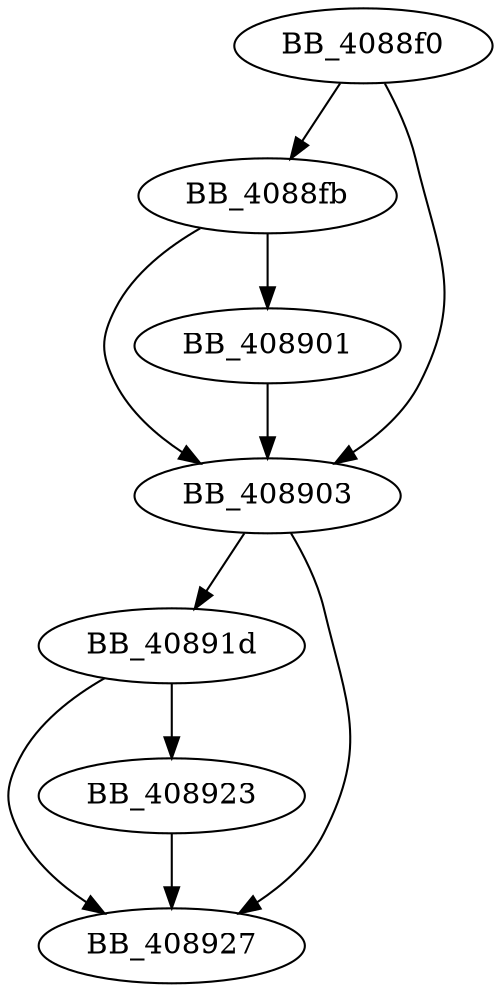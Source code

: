 DiGraph sub_4088F0{
BB_4088f0->BB_4088fb
BB_4088f0->BB_408903
BB_4088fb->BB_408901
BB_4088fb->BB_408903
BB_408901->BB_408903
BB_408903->BB_40891d
BB_408903->BB_408927
BB_40891d->BB_408923
BB_40891d->BB_408927
BB_408923->BB_408927
}
